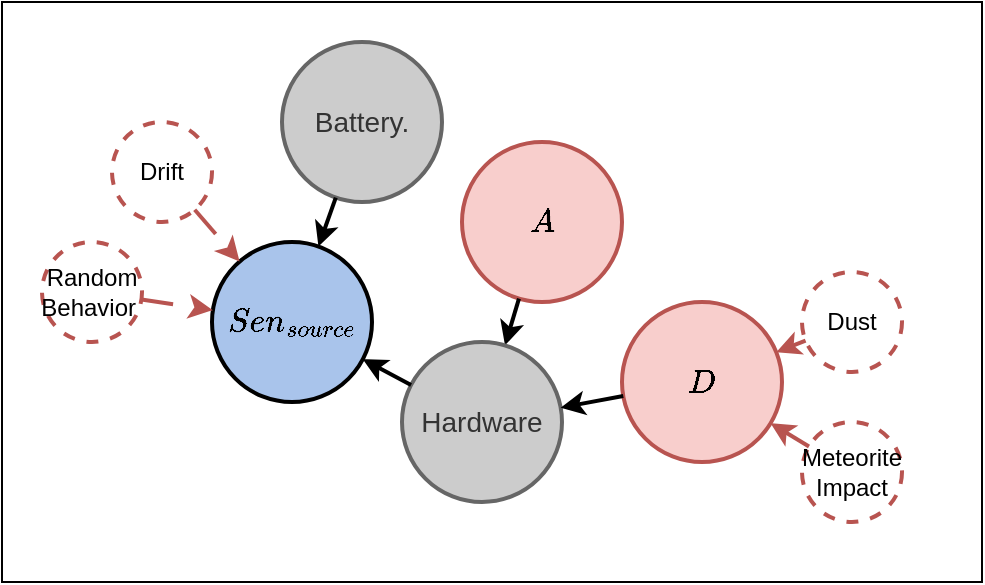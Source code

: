 <mxfile version="23.0.2" type="device" pages="2">
  <diagram name="Sensor" id="GFH9Ki8lDxbYyIYyMtBP">
    <mxGraphModel dx="-3687" dy="1404" grid="1" gridSize="10" guides="1" tooltips="1" connect="1" arrows="1" fold="1" page="1" pageScale="1" pageWidth="850" pageHeight="1100" math="1" shadow="0">
      <root>
        <mxCell id="0" />
        <mxCell id="1" parent="0" />
        <mxCell id="91uQ2isVb7ioPYcermtp-1" value="" style="rounded=0;whiteSpace=wrap;html=1;" vertex="1" parent="1">
          <mxGeometry x="4490" y="-870" width="490" height="290" as="geometry" />
        </mxCell>
        <mxCell id="t3HS3PbI8LHOX6TJ1bIJ-1" value="&lt;font style=&quot;font-size: 14px;&quot;&gt;$$A$$&lt;/font&gt;" style="ellipse;whiteSpace=wrap;html=1;aspect=fixed;fillColor=#f8cecc;strokeColor=#b85450;strokeWidth=2;" parent="1" vertex="1">
          <mxGeometry x="4720" y="-800" width="80" height="80" as="geometry" />
        </mxCell>
        <mxCell id="t3HS3PbI8LHOX6TJ1bIJ-2" value="&lt;font style=&quot;font-size: 12px;&quot;&gt;Drift&lt;/font&gt;" style="ellipse;whiteSpace=wrap;html=1;aspect=fixed;strokeWidth=2;strokeColor=#b85450;fillColor=#ffffff;dashed=1;" parent="1" vertex="1">
          <mxGeometry x="4545" y="-810" width="50" height="50" as="geometry" />
        </mxCell>
        <mxCell id="t3HS3PbI8LHOX6TJ1bIJ-3" value="&lt;font style=&quot;font-size: 14px;&quot;&gt;$$Sen_{source}$$&lt;/font&gt;" style="ellipse;whiteSpace=wrap;html=1;aspect=fixed;fillColor=#A9C4EB;strokeWidth=2;" parent="1" vertex="1">
          <mxGeometry x="4595" y="-750" width="80" height="80" as="geometry" />
        </mxCell>
        <mxCell id="t3HS3PbI8LHOX6TJ1bIJ-5" value="&lt;font style=&quot;font-size: 14px;&quot;&gt;Battery.&lt;/font&gt;" style="ellipse;whiteSpace=wrap;html=1;aspect=fixed;fillColor=#CCCCCC;strokeColor=#666666;strokeWidth=2;fontColor=#333333;" parent="1" vertex="1">
          <mxGeometry x="4630" y="-850" width="80" height="80" as="geometry" />
        </mxCell>
        <mxCell id="t3HS3PbI8LHOX6TJ1bIJ-6" value="" style="endArrow=classic;html=1;rounded=0;strokeColor=#B85450;dashed=1;dashPattern=8 8;strokeWidth=2;" parent="1" source="t3HS3PbI8LHOX6TJ1bIJ-2" target="t3HS3PbI8LHOX6TJ1bIJ-3" edge="1">
          <mxGeometry width="50" height="50" relative="1" as="geometry">
            <mxPoint x="5040" y="-700" as="sourcePoint" />
            <mxPoint x="5020" y="-720" as="targetPoint" />
          </mxGeometry>
        </mxCell>
        <mxCell id="t3HS3PbI8LHOX6TJ1bIJ-7" value="" style="endArrow=classic;html=1;rounded=0;strokeWidth=2;" parent="1" source="t3HS3PbI8LHOX6TJ1bIJ-5" target="t3HS3PbI8LHOX6TJ1bIJ-3" edge="1">
          <mxGeometry width="50" height="50" relative="1" as="geometry">
            <mxPoint x="4632" y="-746" as="sourcePoint" />
            <mxPoint x="4548" y="-586" as="targetPoint" />
          </mxGeometry>
        </mxCell>
        <mxCell id="t3HS3PbI8LHOX6TJ1bIJ-8" value="" style="endArrow=classic;html=1;rounded=0;strokeWidth=2;" parent="1" source="t3HS3PbI8LHOX6TJ1bIJ-1" target="t3HS3PbI8LHOX6TJ1bIJ-10" edge="1">
          <mxGeometry width="50" height="50" relative="1" as="geometry">
            <mxPoint x="4567" y="-734" as="sourcePoint" />
            <mxPoint x="4608" y="-716" as="targetPoint" />
          </mxGeometry>
        </mxCell>
        <mxCell id="t3HS3PbI8LHOX6TJ1bIJ-9" value="&lt;font style=&quot;font-size: 14px;&quot;&gt;$$D$$&lt;/font&gt;" style="ellipse;whiteSpace=wrap;html=1;aspect=fixed;fillColor=#f8cecc;strokeColor=#b85450;strokeWidth=2;" parent="1" vertex="1">
          <mxGeometry x="4800" y="-720" width="80" height="80" as="geometry" />
        </mxCell>
        <mxCell id="t3HS3PbI8LHOX6TJ1bIJ-10" value="&lt;font style=&quot;font-size: 14px;&quot;&gt;Hardware&lt;/font&gt;" style="ellipse;whiteSpace=wrap;html=1;aspect=fixed;fillColor=#CCCCCC;strokeColor=#666666;strokeWidth=2;fontColor=#333333;" parent="1" vertex="1">
          <mxGeometry x="4690" y="-700" width="80" height="80" as="geometry" />
        </mxCell>
        <mxCell id="t3HS3PbI8LHOX6TJ1bIJ-11" value="" style="endArrow=classic;html=1;rounded=0;strokeWidth=2;" parent="1" source="t3HS3PbI8LHOX6TJ1bIJ-10" target="t3HS3PbI8LHOX6TJ1bIJ-3" edge="1">
          <mxGeometry width="50" height="50" relative="1" as="geometry">
            <mxPoint x="4567" y="-734" as="sourcePoint" />
            <mxPoint x="4608" y="-716" as="targetPoint" />
          </mxGeometry>
        </mxCell>
        <mxCell id="t3HS3PbI8LHOX6TJ1bIJ-12" value="&lt;font style=&quot;font-size: 12px;&quot;&gt;Random Behavior&amp;nbsp;&lt;/font&gt;" style="ellipse;whiteSpace=wrap;html=1;aspect=fixed;strokeWidth=2;strokeColor=#b85450;fillColor=#ffffff;dashed=1;" parent="1" vertex="1">
          <mxGeometry x="4510" y="-750" width="50" height="50" as="geometry" />
        </mxCell>
        <mxCell id="t3HS3PbI8LHOX6TJ1bIJ-13" value="" style="endArrow=classic;html=1;rounded=0;strokeColor=#B85450;dashed=1;dashPattern=8 8;strokeWidth=2;" parent="1" source="t3HS3PbI8LHOX6TJ1bIJ-12" target="t3HS3PbI8LHOX6TJ1bIJ-3" edge="1">
          <mxGeometry width="50" height="50" relative="1" as="geometry">
            <mxPoint x="4596" y="-756" as="sourcePoint" />
            <mxPoint x="4619" y="-730" as="targetPoint" />
          </mxGeometry>
        </mxCell>
        <mxCell id="t3HS3PbI8LHOX6TJ1bIJ-14" value="&lt;font style=&quot;font-size: 12px;&quot;&gt;Dust&lt;/font&gt;" style="ellipse;whiteSpace=wrap;html=1;aspect=fixed;strokeWidth=2;strokeColor=#b85450;fillColor=#ffffff;dashed=1;" parent="1" vertex="1">
          <mxGeometry x="4890" y="-735" width="50" height="50" as="geometry" />
        </mxCell>
        <mxCell id="t3HS3PbI8LHOX6TJ1bIJ-15" value="&lt;font style=&quot;font-size: 12px;&quot;&gt;Meteorite Impact&lt;/font&gt;" style="ellipse;whiteSpace=wrap;html=1;aspect=fixed;strokeWidth=2;strokeColor=#b85450;fillColor=#ffffff;dashed=1;" parent="1" vertex="1">
          <mxGeometry x="4890" y="-660" width="50" height="50" as="geometry" />
        </mxCell>
        <mxCell id="t3HS3PbI8LHOX6TJ1bIJ-16" value="" style="endArrow=classic;html=1;rounded=0;strokeColor=#B85450;dashed=1;dashPattern=8 8;strokeWidth=2;" parent="1" source="t3HS3PbI8LHOX6TJ1bIJ-14" target="t3HS3PbI8LHOX6TJ1bIJ-9" edge="1">
          <mxGeometry width="50" height="50" relative="1" as="geometry">
            <mxPoint x="4596" y="-756" as="sourcePoint" />
            <mxPoint x="4619" y="-730" as="targetPoint" />
          </mxGeometry>
        </mxCell>
        <mxCell id="t3HS3PbI8LHOX6TJ1bIJ-17" value="" style="endArrow=classic;html=1;rounded=0;strokeColor=#B85450;dashed=1;dashPattern=8 8;strokeWidth=2;" parent="1" source="t3HS3PbI8LHOX6TJ1bIJ-15" target="t3HS3PbI8LHOX6TJ1bIJ-9" edge="1">
          <mxGeometry width="50" height="50" relative="1" as="geometry">
            <mxPoint x="4570" y="-711" as="sourcePoint" />
            <mxPoint x="4605" y="-706" as="targetPoint" />
          </mxGeometry>
        </mxCell>
        <mxCell id="t3HS3PbI8LHOX6TJ1bIJ-18" value="" style="endArrow=classic;html=1;rounded=0;strokeWidth=2;" parent="1" source="t3HS3PbI8LHOX6TJ1bIJ-9" target="t3HS3PbI8LHOX6TJ1bIJ-10" edge="1">
          <mxGeometry width="50" height="50" relative="1" as="geometry">
            <mxPoint x="4759" y="-712" as="sourcePoint" />
            <mxPoint x="4751" y="-688" as="targetPoint" />
          </mxGeometry>
        </mxCell>
      </root>
    </mxGraphModel>
  </diagram>
  <diagram id="XW-C687cCKO8N2xZWk2q" name="Sensor-C">
    <mxGraphModel dx="-2576" dy="1883" grid="1" gridSize="10" guides="1" tooltips="1" connect="1" arrows="1" fold="1" page="1" pageScale="1" pageWidth="850" pageHeight="1100" math="1" shadow="0">
      <root>
        <mxCell id="0" />
        <mxCell id="1" parent="0" />
        <mxCell id="gbOnp_vzyvJ0TuAk_njv-18" value="" style="ellipse;whiteSpace=wrap;html=1;strokeWidth=3;" vertex="1" parent="1">
          <mxGeometry x="4490" y="-900" width="480" height="380" as="geometry" />
        </mxCell>
        <mxCell id="gbOnp_vzyvJ0TuAk_njv-19" value="&lt;div style=&quot;text-align: center;&quot;&gt;&lt;font style=&quot;font-size: 48px;&quot;&gt;Sensor&lt;/font&gt;&lt;/div&gt;" style="text;whiteSpace=wrap;html=1;fillColor=none;" vertex="1" parent="1">
          <mxGeometry x="4815" y="-890" width="155" height="40" as="geometry" />
        </mxCell>
        <mxCell id="gbOnp_vzyvJ0TuAk_njv-1" value="&lt;font style=&quot;font-size: 14px;&quot;&gt;$$A$$&lt;/font&gt;" style="ellipse;whiteSpace=wrap;html=1;aspect=fixed;fillColor=#f8cecc;strokeColor=#b85450;strokeWidth=2;" vertex="1" parent="1">
          <mxGeometry x="4720" y="-800" width="80" height="80" as="geometry" />
        </mxCell>
        <mxCell id="gbOnp_vzyvJ0TuAk_njv-2" value="&lt;font style=&quot;font-size: 12px;&quot;&gt;Drift&lt;/font&gt;" style="ellipse;whiteSpace=wrap;html=1;aspect=fixed;strokeWidth=2;strokeColor=#b85450;fillColor=#ffffff;dashed=1;" vertex="1" parent="1">
          <mxGeometry x="4545" y="-810" width="50" height="50" as="geometry" />
        </mxCell>
        <mxCell id="gbOnp_vzyvJ0TuAk_njv-3" value="&lt;font style=&quot;font-size: 14px;&quot;&gt;$$Sen_{source}$$&lt;/font&gt;" style="ellipse;whiteSpace=wrap;html=1;aspect=fixed;fillColor=#A9C4EB;strokeWidth=2;" vertex="1" parent="1">
          <mxGeometry x="4595" y="-750" width="80" height="80" as="geometry" />
        </mxCell>
        <mxCell id="gbOnp_vzyvJ0TuAk_njv-4" value="&lt;font style=&quot;font-size: 14px;&quot;&gt;Battery.&lt;/font&gt;" style="ellipse;whiteSpace=wrap;html=1;aspect=fixed;fillColor=#CCCCCC;strokeColor=#666666;strokeWidth=2;fontColor=#333333;" vertex="1" parent="1">
          <mxGeometry x="4630" y="-850" width="80" height="80" as="geometry" />
        </mxCell>
        <mxCell id="gbOnp_vzyvJ0TuAk_njv-5" value="" style="endArrow=classic;html=1;rounded=0;strokeColor=#B85450;dashed=1;dashPattern=8 8;strokeWidth=2;" edge="1" parent="1" source="gbOnp_vzyvJ0TuAk_njv-2" target="gbOnp_vzyvJ0TuAk_njv-3">
          <mxGeometry width="50" height="50" relative="1" as="geometry">
            <mxPoint x="5040" y="-700" as="sourcePoint" />
            <mxPoint x="5020" y="-720" as="targetPoint" />
          </mxGeometry>
        </mxCell>
        <mxCell id="gbOnp_vzyvJ0TuAk_njv-6" value="" style="endArrow=classic;html=1;rounded=0;strokeWidth=2;" edge="1" parent="1" source="gbOnp_vzyvJ0TuAk_njv-4" target="gbOnp_vzyvJ0TuAk_njv-3">
          <mxGeometry width="50" height="50" relative="1" as="geometry">
            <mxPoint x="4632" y="-746" as="sourcePoint" />
            <mxPoint x="4548" y="-586" as="targetPoint" />
          </mxGeometry>
        </mxCell>
        <mxCell id="gbOnp_vzyvJ0TuAk_njv-7" value="" style="endArrow=classic;html=1;rounded=0;strokeWidth=2;" edge="1" parent="1" source="gbOnp_vzyvJ0TuAk_njv-1" target="gbOnp_vzyvJ0TuAk_njv-9">
          <mxGeometry width="50" height="50" relative="1" as="geometry">
            <mxPoint x="4567" y="-734" as="sourcePoint" />
            <mxPoint x="4608" y="-716" as="targetPoint" />
          </mxGeometry>
        </mxCell>
        <mxCell id="gbOnp_vzyvJ0TuAk_njv-8" value="&lt;font style=&quot;font-size: 14px;&quot;&gt;$$D$$&lt;/font&gt;" style="ellipse;whiteSpace=wrap;html=1;aspect=fixed;fillColor=#f8cecc;strokeColor=#b85450;strokeWidth=2;" vertex="1" parent="1">
          <mxGeometry x="4800" y="-720" width="80" height="80" as="geometry" />
        </mxCell>
        <mxCell id="gbOnp_vzyvJ0TuAk_njv-9" value="&lt;font style=&quot;font-size: 14px;&quot;&gt;Hardware&lt;/font&gt;" style="ellipse;whiteSpace=wrap;html=1;aspect=fixed;fillColor=#CCCCCC;strokeColor=#666666;strokeWidth=2;fontColor=#333333;" vertex="1" parent="1">
          <mxGeometry x="4690" y="-700" width="80" height="80" as="geometry" />
        </mxCell>
        <mxCell id="gbOnp_vzyvJ0TuAk_njv-10" value="" style="endArrow=classic;html=1;rounded=0;strokeWidth=2;" edge="1" parent="1" source="gbOnp_vzyvJ0TuAk_njv-9" target="gbOnp_vzyvJ0TuAk_njv-3">
          <mxGeometry width="50" height="50" relative="1" as="geometry">
            <mxPoint x="4567" y="-734" as="sourcePoint" />
            <mxPoint x="4608" y="-716" as="targetPoint" />
          </mxGeometry>
        </mxCell>
        <mxCell id="gbOnp_vzyvJ0TuAk_njv-11" value="&lt;font style=&quot;font-size: 12px;&quot;&gt;Random Behavior&amp;nbsp;&lt;/font&gt;" style="ellipse;whiteSpace=wrap;html=1;aspect=fixed;strokeWidth=2;strokeColor=#b85450;fillColor=#ffffff;dashed=1;" vertex="1" parent="1">
          <mxGeometry x="4510" y="-750" width="50" height="50" as="geometry" />
        </mxCell>
        <mxCell id="gbOnp_vzyvJ0TuAk_njv-12" value="" style="endArrow=classic;html=1;rounded=0;strokeColor=#B85450;dashed=1;dashPattern=8 8;strokeWidth=2;" edge="1" parent="1" source="gbOnp_vzyvJ0TuAk_njv-11" target="gbOnp_vzyvJ0TuAk_njv-3">
          <mxGeometry width="50" height="50" relative="1" as="geometry">
            <mxPoint x="4596" y="-756" as="sourcePoint" />
            <mxPoint x="4619" y="-730" as="targetPoint" />
          </mxGeometry>
        </mxCell>
        <mxCell id="gbOnp_vzyvJ0TuAk_njv-13" value="&lt;font style=&quot;font-size: 12px;&quot;&gt;Dust&lt;/font&gt;" style="ellipse;whiteSpace=wrap;html=1;aspect=fixed;strokeWidth=2;strokeColor=#b85450;fillColor=#ffffff;dashed=1;" vertex="1" parent="1">
          <mxGeometry x="4890" y="-735" width="50" height="50" as="geometry" />
        </mxCell>
        <mxCell id="gbOnp_vzyvJ0TuAk_njv-14" value="&lt;font style=&quot;font-size: 12px;&quot;&gt;Meteorite Impact&lt;/font&gt;" style="ellipse;whiteSpace=wrap;html=1;aspect=fixed;strokeWidth=2;strokeColor=#b85450;fillColor=#ffffff;dashed=1;" vertex="1" parent="1">
          <mxGeometry x="4890" y="-660" width="50" height="50" as="geometry" />
        </mxCell>
        <mxCell id="gbOnp_vzyvJ0TuAk_njv-15" value="" style="endArrow=classic;html=1;rounded=0;strokeColor=#B85450;dashed=1;dashPattern=8 8;strokeWidth=2;" edge="1" parent="1" source="gbOnp_vzyvJ0TuAk_njv-13" target="gbOnp_vzyvJ0TuAk_njv-8">
          <mxGeometry width="50" height="50" relative="1" as="geometry">
            <mxPoint x="4596" y="-756" as="sourcePoint" />
            <mxPoint x="4619" y="-730" as="targetPoint" />
          </mxGeometry>
        </mxCell>
        <mxCell id="gbOnp_vzyvJ0TuAk_njv-16" value="" style="endArrow=classic;html=1;rounded=0;strokeColor=#B85450;dashed=1;dashPattern=8 8;strokeWidth=2;" edge="1" parent="1" source="gbOnp_vzyvJ0TuAk_njv-14" target="gbOnp_vzyvJ0TuAk_njv-8">
          <mxGeometry width="50" height="50" relative="1" as="geometry">
            <mxPoint x="4570" y="-711" as="sourcePoint" />
            <mxPoint x="4605" y="-706" as="targetPoint" />
          </mxGeometry>
        </mxCell>
        <mxCell id="gbOnp_vzyvJ0TuAk_njv-17" value="" style="endArrow=classic;html=1;rounded=0;strokeWidth=2;" edge="1" parent="1" source="gbOnp_vzyvJ0TuAk_njv-8" target="gbOnp_vzyvJ0TuAk_njv-9">
          <mxGeometry width="50" height="50" relative="1" as="geometry">
            <mxPoint x="4759" y="-712" as="sourcePoint" />
            <mxPoint x="4751" y="-688" as="targetPoint" />
          </mxGeometry>
        </mxCell>
      </root>
    </mxGraphModel>
  </diagram>
</mxfile>
